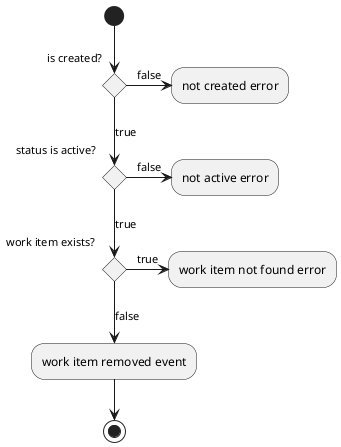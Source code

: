 @startuml remove work item

(*) --> if "is created?" then
  ->[false] "not created error"
else
  -->[true] if "status is active?" then
    ->[false] "not active error"
  else
    [true] if "work item exists?" then
      ->[true] "work item not found error"
    else
      --> [false] "work item removed event"
      --> (*)
    endif
  endif
endif

@enduml
